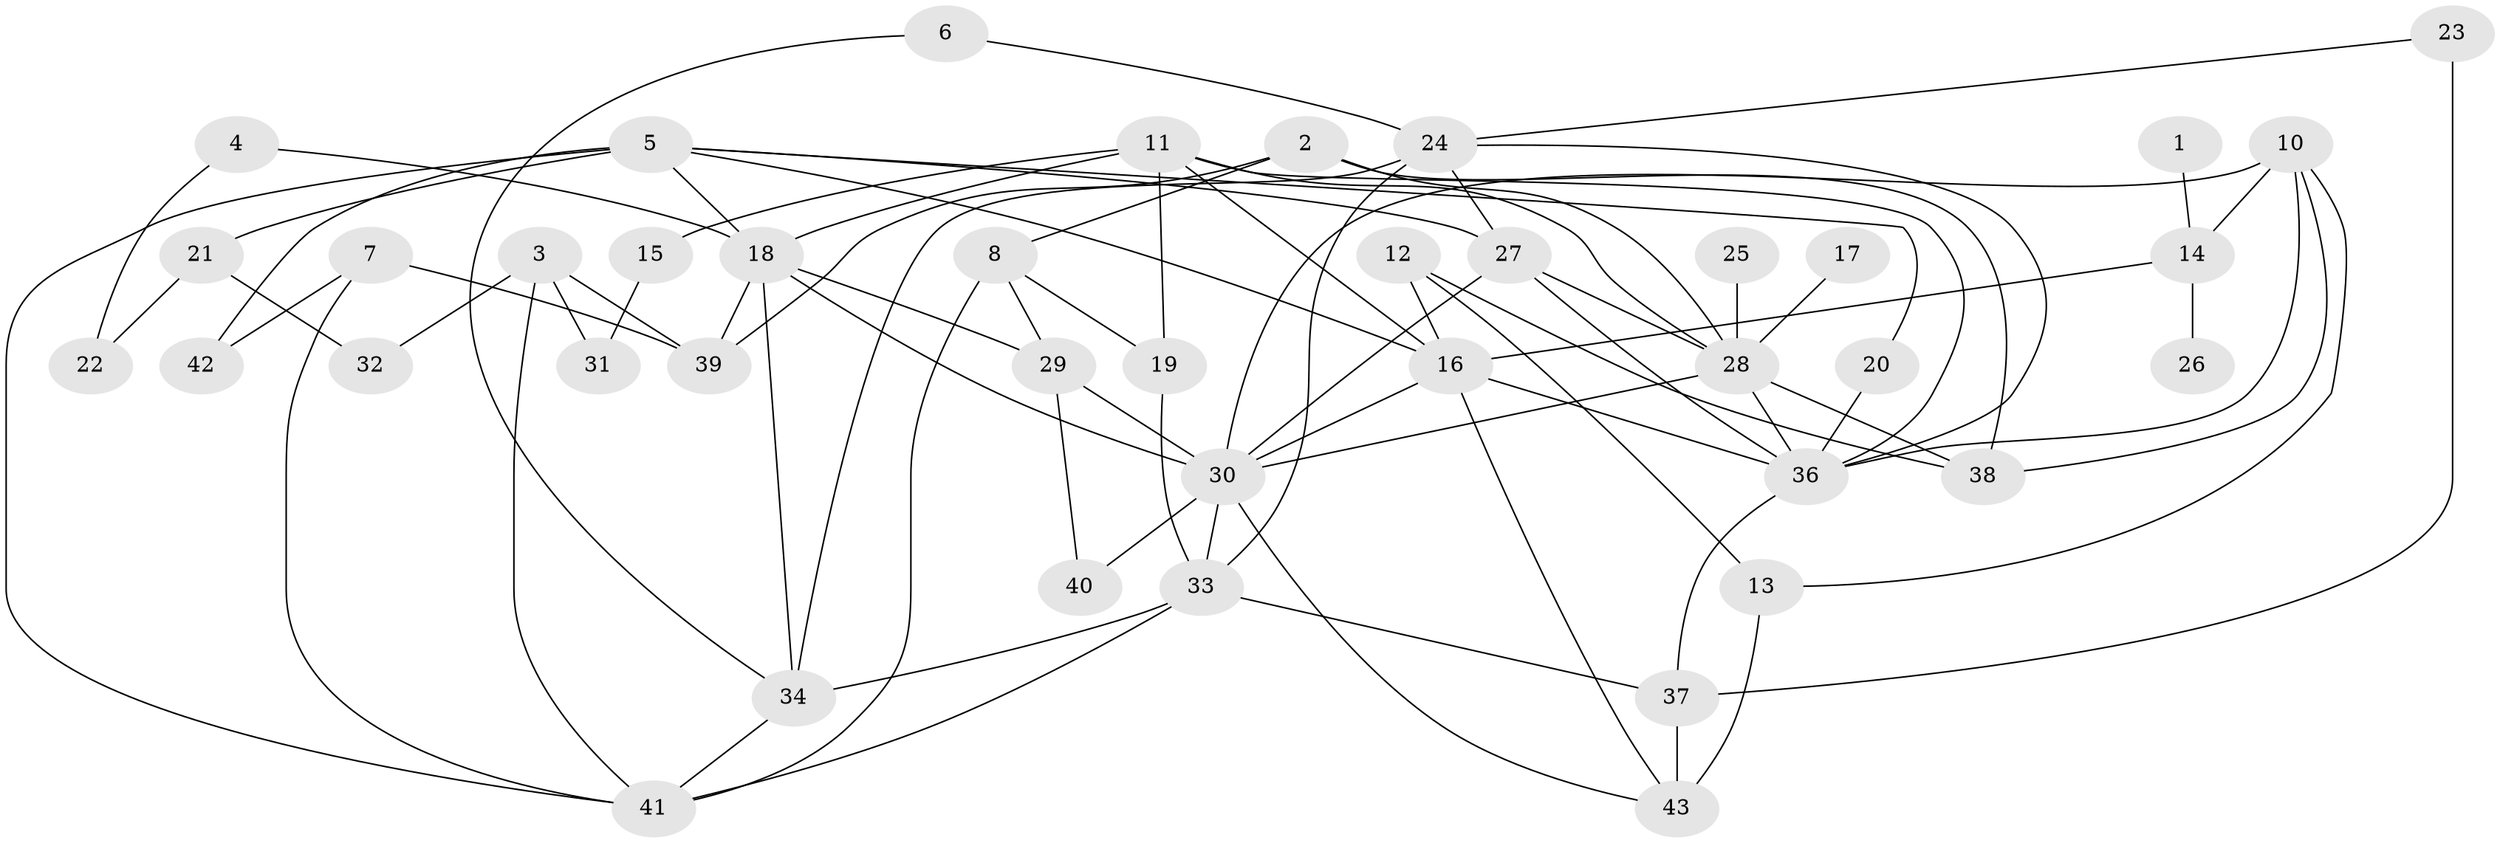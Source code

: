 // original degree distribution, {5: 0.10465116279069768, 4: 0.2441860465116279, 6: 0.06976744186046512, 1: 0.18604651162790697, 2: 0.22093023255813954, 3: 0.1511627906976744, 0: 0.023255813953488372}
// Generated by graph-tools (version 1.1) at 2025/00/03/09/25 03:00:54]
// undirected, 41 vertices, 80 edges
graph export_dot {
graph [start="1"]
  node [color=gray90,style=filled];
  1;
  2;
  3;
  4;
  5;
  6;
  7;
  8;
  10;
  11;
  12;
  13;
  14;
  15;
  16;
  17;
  18;
  19;
  20;
  21;
  22;
  23;
  24;
  25;
  26;
  27;
  28;
  29;
  30;
  31;
  32;
  33;
  34;
  36;
  37;
  38;
  39;
  40;
  41;
  42;
  43;
  1 -- 14 [weight=1.0];
  2 -- 8 [weight=1.0];
  2 -- 28 [weight=1.0];
  2 -- 38 [weight=1.0];
  2 -- 39 [weight=1.0];
  3 -- 31 [weight=1.0];
  3 -- 32 [weight=1.0];
  3 -- 39 [weight=1.0];
  3 -- 41 [weight=1.0];
  4 -- 18 [weight=1.0];
  4 -- 22 [weight=1.0];
  5 -- 16 [weight=1.0];
  5 -- 18 [weight=1.0];
  5 -- 20 [weight=1.0];
  5 -- 21 [weight=2.0];
  5 -- 27 [weight=1.0];
  5 -- 41 [weight=1.0];
  5 -- 42 [weight=1.0];
  6 -- 24 [weight=1.0];
  6 -- 34 [weight=1.0];
  7 -- 39 [weight=1.0];
  7 -- 41 [weight=1.0];
  7 -- 42 [weight=1.0];
  8 -- 19 [weight=1.0];
  8 -- 29 [weight=1.0];
  8 -- 41 [weight=1.0];
  10 -- 13 [weight=1.0];
  10 -- 14 [weight=1.0];
  10 -- 30 [weight=1.0];
  10 -- 36 [weight=1.0];
  10 -- 38 [weight=1.0];
  11 -- 15 [weight=1.0];
  11 -- 16 [weight=1.0];
  11 -- 18 [weight=1.0];
  11 -- 19 [weight=1.0];
  11 -- 28 [weight=1.0];
  11 -- 36 [weight=1.0];
  12 -- 13 [weight=1.0];
  12 -- 16 [weight=1.0];
  12 -- 38 [weight=1.0];
  13 -- 43 [weight=2.0];
  14 -- 16 [weight=1.0];
  14 -- 26 [weight=1.0];
  15 -- 31 [weight=1.0];
  16 -- 30 [weight=1.0];
  16 -- 36 [weight=1.0];
  16 -- 43 [weight=1.0];
  17 -- 28 [weight=1.0];
  18 -- 29 [weight=1.0];
  18 -- 30 [weight=1.0];
  18 -- 34 [weight=1.0];
  18 -- 39 [weight=1.0];
  19 -- 33 [weight=1.0];
  20 -- 36 [weight=1.0];
  21 -- 22 [weight=1.0];
  21 -- 32 [weight=1.0];
  23 -- 24 [weight=1.0];
  23 -- 37 [weight=2.0];
  24 -- 27 [weight=1.0];
  24 -- 33 [weight=1.0];
  24 -- 34 [weight=1.0];
  24 -- 36 [weight=1.0];
  25 -- 28 [weight=1.0];
  27 -- 28 [weight=2.0];
  27 -- 30 [weight=1.0];
  27 -- 36 [weight=1.0];
  28 -- 30 [weight=1.0];
  28 -- 36 [weight=1.0];
  28 -- 38 [weight=1.0];
  29 -- 30 [weight=1.0];
  29 -- 40 [weight=1.0];
  30 -- 33 [weight=1.0];
  30 -- 40 [weight=1.0];
  30 -- 43 [weight=1.0];
  33 -- 34 [weight=1.0];
  33 -- 37 [weight=1.0];
  33 -- 41 [weight=1.0];
  34 -- 41 [weight=1.0];
  36 -- 37 [weight=1.0];
  37 -- 43 [weight=2.0];
}
